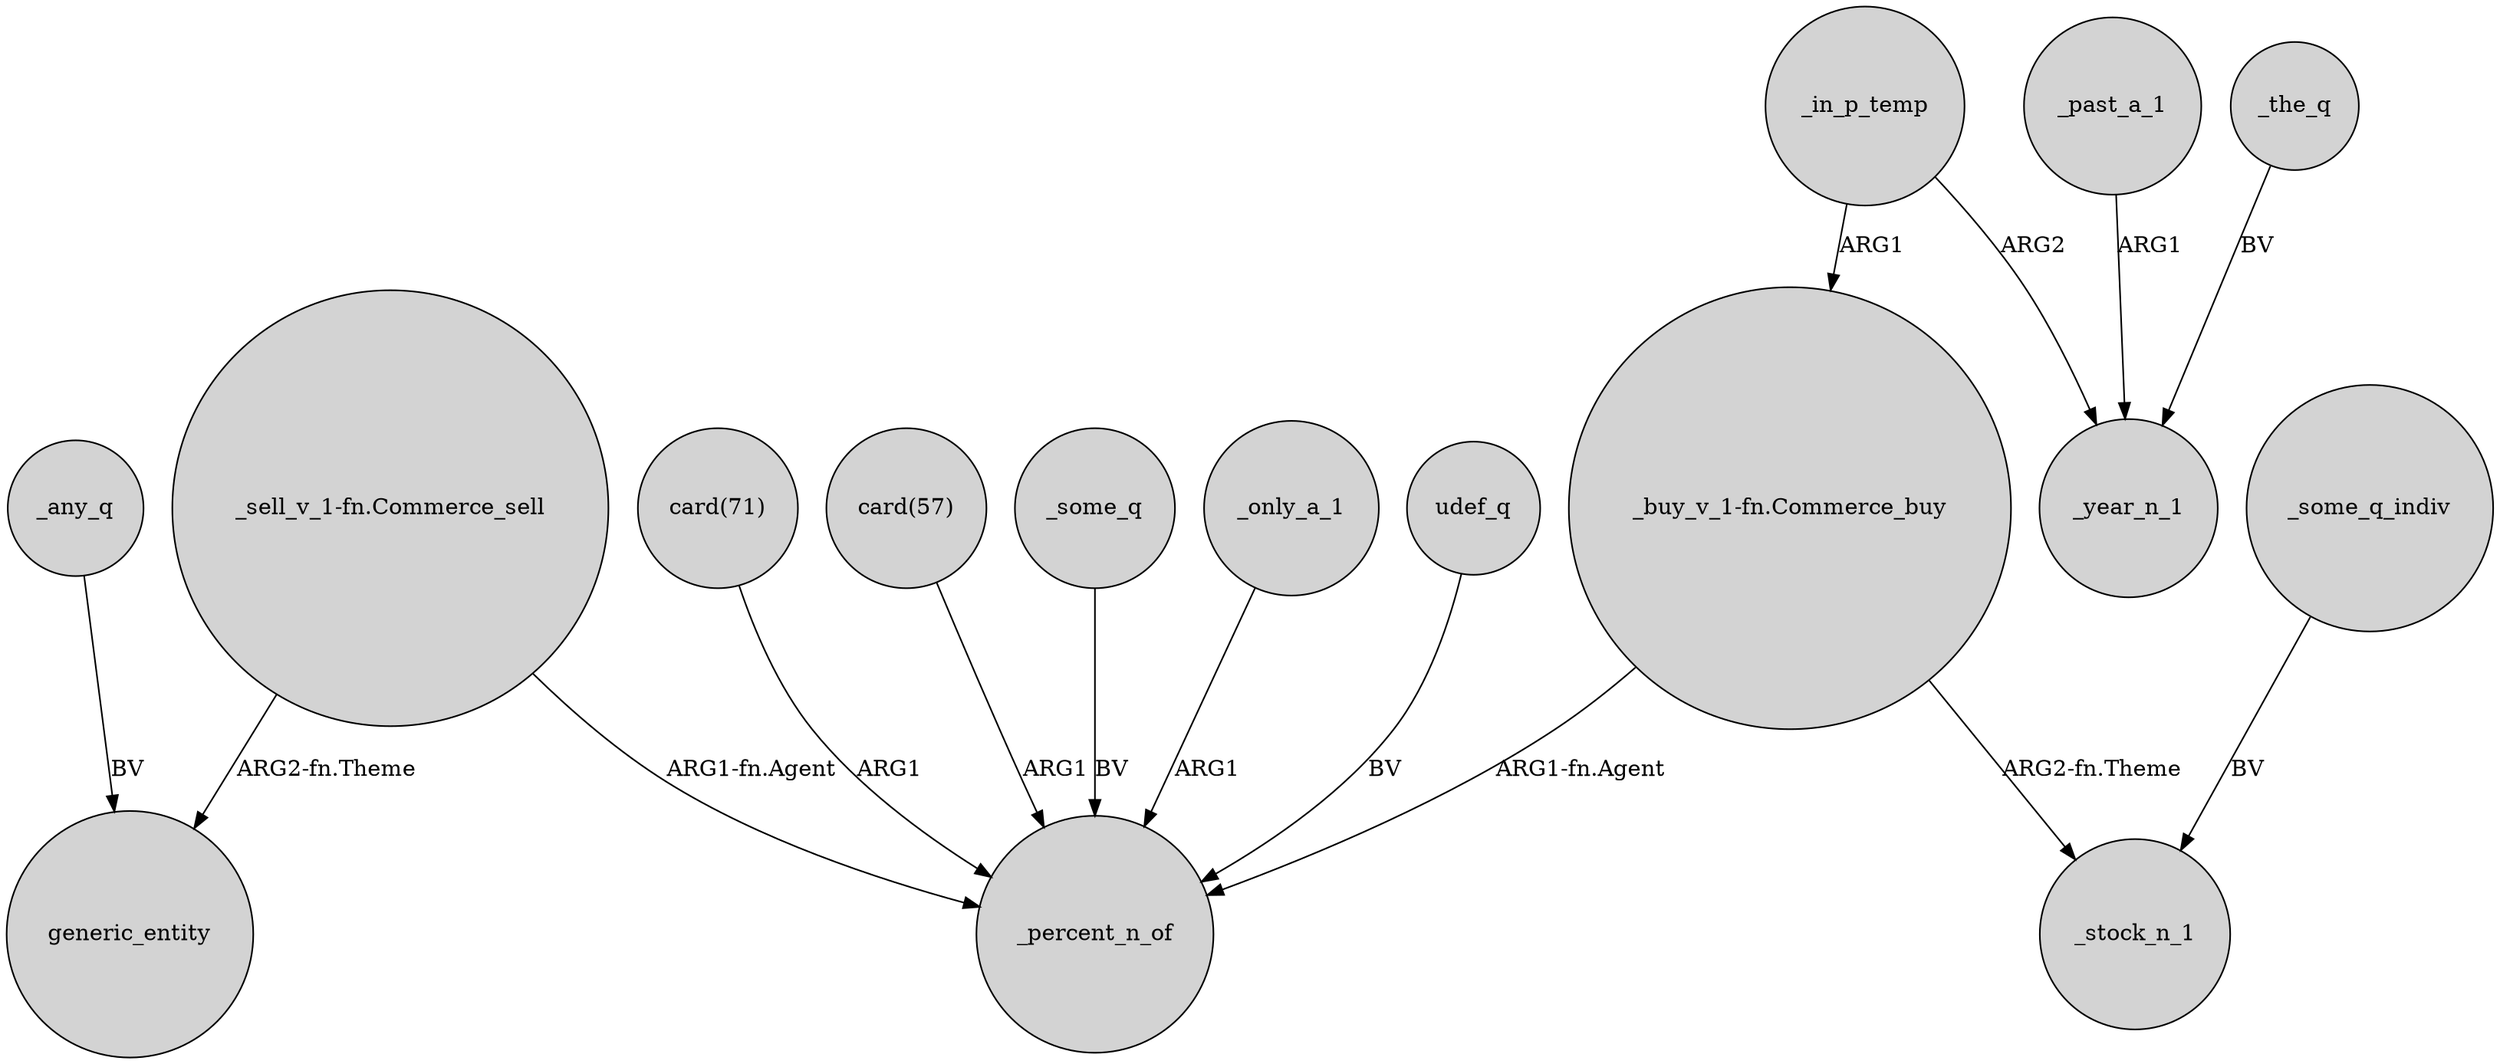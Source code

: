 digraph {
	node [shape=circle style=filled]
	_any_q -> generic_entity [label=BV]
	"card(57)" -> _percent_n_of [label=ARG1]
	_only_a_1 -> _percent_n_of [label=ARG1]
	"_sell_v_1-fn.Commerce_sell" -> generic_entity [label="ARG2-fn.Theme"]
	udef_q -> _percent_n_of [label=BV]
	_some_q_indiv -> _stock_n_1 [label=BV]
	"card(71)" -> _percent_n_of [label=ARG1]
	_past_a_1 -> _year_n_1 [label=ARG1]
	"_buy_v_1-fn.Commerce_buy" -> _stock_n_1 [label="ARG2-fn.Theme"]
	"_buy_v_1-fn.Commerce_buy" -> _percent_n_of [label="ARG1-fn.Agent"]
	"_sell_v_1-fn.Commerce_sell" -> _percent_n_of [label="ARG1-fn.Agent"]
	_in_p_temp -> "_buy_v_1-fn.Commerce_buy" [label=ARG1]
	_the_q -> _year_n_1 [label=BV]
	_in_p_temp -> _year_n_1 [label=ARG2]
	_some_q -> _percent_n_of [label=BV]
}
